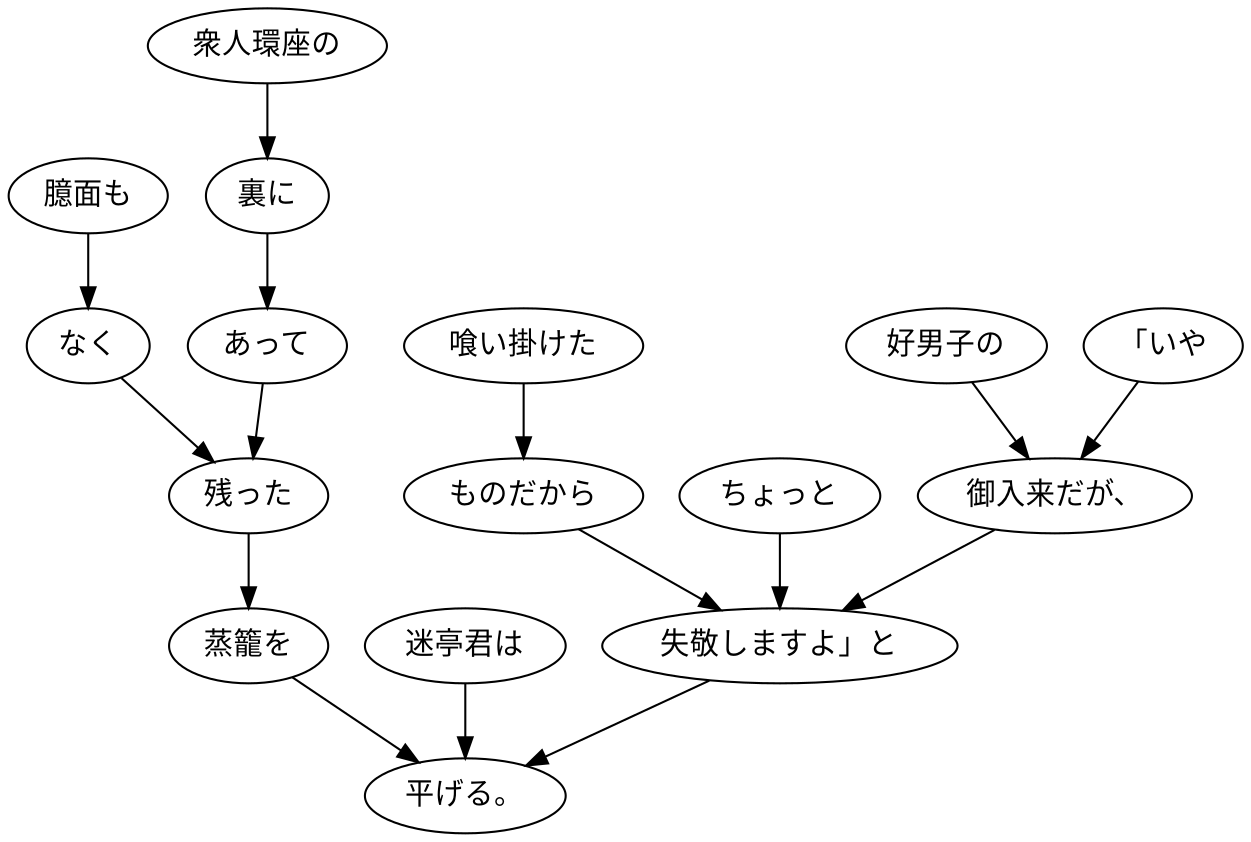 digraph graph3543 {
	node0 [label="「いや"];
	node1 [label="好男子の"];
	node2 [label="御入来だが、"];
	node3 [label="喰い掛けた"];
	node4 [label="ものだから"];
	node5 [label="ちょっと"];
	node6 [label="失敬しますよ」と"];
	node7 [label="迷亭君は"];
	node8 [label="衆人環座の"];
	node9 [label="裏に"];
	node10 [label="あって"];
	node11 [label="臆面も"];
	node12 [label="なく"];
	node13 [label="残った"];
	node14 [label="蒸籠を"];
	node15 [label="平げる。"];
	node0 -> node2;
	node1 -> node2;
	node2 -> node6;
	node3 -> node4;
	node4 -> node6;
	node5 -> node6;
	node6 -> node15;
	node7 -> node15;
	node8 -> node9;
	node9 -> node10;
	node10 -> node13;
	node11 -> node12;
	node12 -> node13;
	node13 -> node14;
	node14 -> node15;
}
